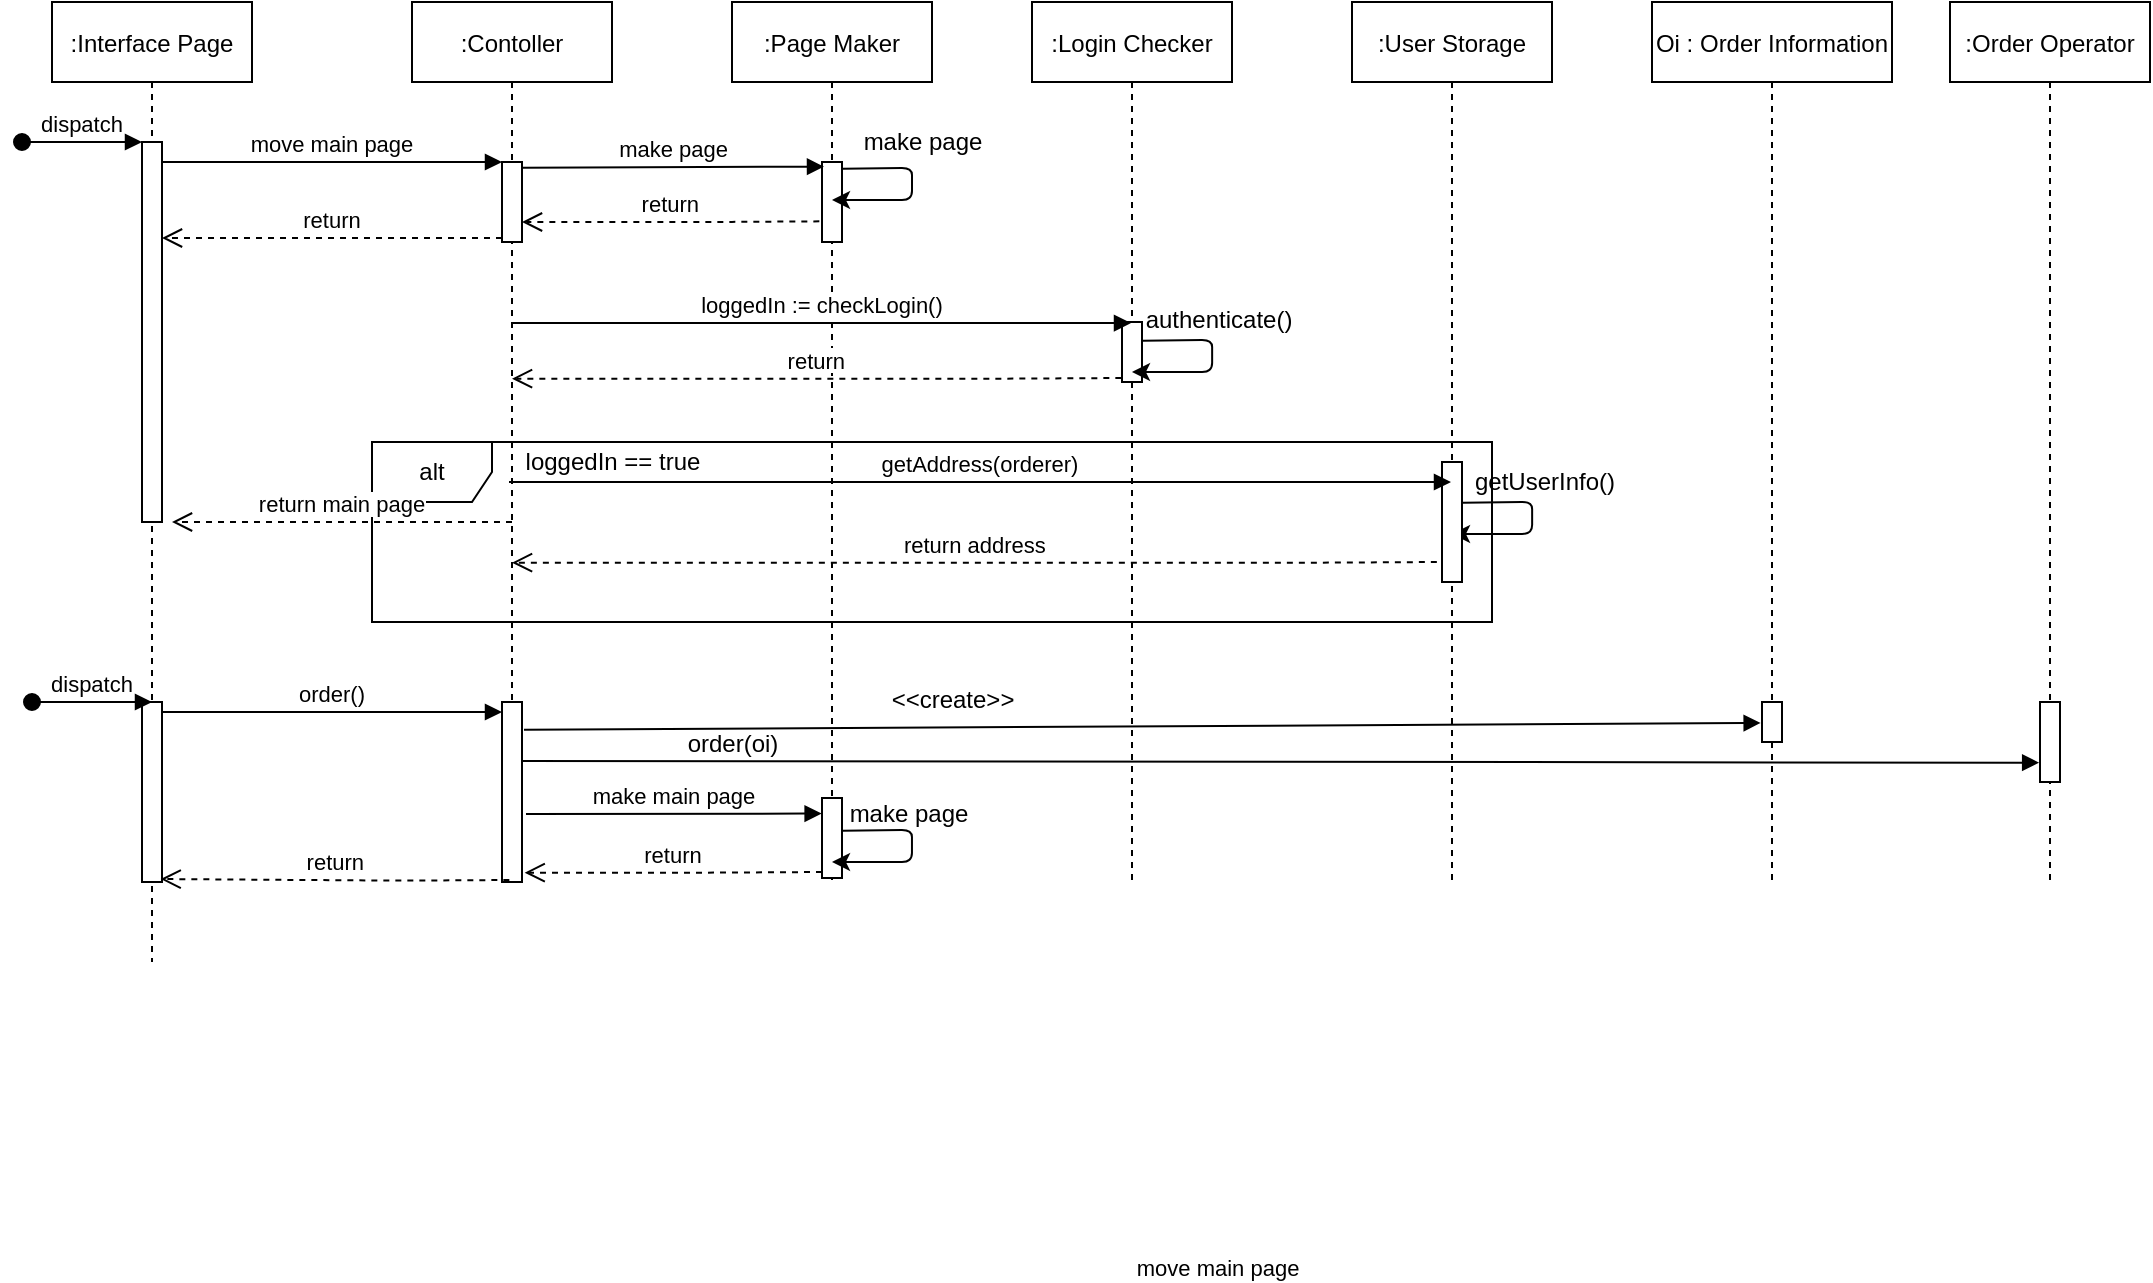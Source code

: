<mxfile version="14.6.11" type="onedrive"><diagram id="kgpKYQtTHZ0yAKxKKP6v" name="Page-1"><mxGraphModel dx="1426" dy="945" grid="1" gridSize="10" guides="1" tooltips="1" connect="1" arrows="1" fold="1" page="1" pageScale="1" pageWidth="1500" pageHeight="1000" math="0" shadow="0"><root><mxCell id="0"/><mxCell id="1" parent="0"/><mxCell id="3nuBFxr9cyL0pnOWT2aG-1" value=":Interface Page" style="shape=umlLifeline;perimeter=lifelinePerimeter;container=1;collapsible=0;recursiveResize=0;rounded=0;shadow=0;strokeWidth=1;" parent="1" vertex="1"><mxGeometry x="120" y="80" width="100" height="480" as="geometry"/></mxCell><mxCell id="3nuBFxr9cyL0pnOWT2aG-2" value="" style="points=[];perimeter=orthogonalPerimeter;rounded=0;shadow=0;strokeWidth=1;" parent="3nuBFxr9cyL0pnOWT2aG-1" vertex="1"><mxGeometry x="45" y="70" width="10" height="190" as="geometry"/></mxCell><mxCell id="3nuBFxr9cyL0pnOWT2aG-3" value="dispatch" style="verticalAlign=bottom;startArrow=oval;endArrow=block;startSize=8;shadow=0;strokeWidth=1;" parent="3nuBFxr9cyL0pnOWT2aG-1" target="3nuBFxr9cyL0pnOWT2aG-2" edge="1"><mxGeometry relative="1" as="geometry"><mxPoint x="-15" y="70" as="sourcePoint"/></mxGeometry></mxCell><mxCell id="El_NA_pvRrOUa3rQmNa3-48" value="" style="points=[];perimeter=orthogonalPerimeter;rounded=0;shadow=0;strokeWidth=1;" parent="3nuBFxr9cyL0pnOWT2aG-1" vertex="1"><mxGeometry x="45" y="350" width="10" height="90" as="geometry"/></mxCell><mxCell id="3nuBFxr9cyL0pnOWT2aG-5" value=":Contoller" style="shape=umlLifeline;perimeter=lifelinePerimeter;container=1;collapsible=0;recursiveResize=0;rounded=0;shadow=0;strokeWidth=1;" parent="1" vertex="1"><mxGeometry x="300" y="80" width="100" height="440" as="geometry"/></mxCell><mxCell id="3nuBFxr9cyL0pnOWT2aG-6" value="" style="points=[];perimeter=orthogonalPerimeter;rounded=0;shadow=0;strokeWidth=1;" parent="3nuBFxr9cyL0pnOWT2aG-5" vertex="1"><mxGeometry x="45" y="80" width="10" height="40" as="geometry"/></mxCell><mxCell id="El_NA_pvRrOUa3rQmNa3-54" value="" style="points=[];perimeter=orthogonalPerimeter;rounded=0;shadow=0;strokeWidth=1;" parent="3nuBFxr9cyL0pnOWT2aG-5" vertex="1"><mxGeometry x="45" y="350" width="10" height="90" as="geometry"/></mxCell><mxCell id="3nuBFxr9cyL0pnOWT2aG-7" value="return" style="verticalAlign=bottom;endArrow=open;dashed=1;endSize=8;exitX=0;exitY=0.95;shadow=0;strokeWidth=1;" parent="1" source="3nuBFxr9cyL0pnOWT2aG-6" target="3nuBFxr9cyL0pnOWT2aG-2" edge="1"><mxGeometry relative="1" as="geometry"><mxPoint x="275" y="236" as="targetPoint"/></mxGeometry></mxCell><mxCell id="3nuBFxr9cyL0pnOWT2aG-8" value="move main page" style="verticalAlign=bottom;endArrow=block;entryX=0;entryY=0;shadow=0;strokeWidth=1;" parent="1" source="3nuBFxr9cyL0pnOWT2aG-2" target="3nuBFxr9cyL0pnOWT2aG-6" edge="1"><mxGeometry relative="1" as="geometry"><mxPoint x="275" y="160" as="sourcePoint"/></mxGeometry></mxCell><mxCell id="El_NA_pvRrOUa3rQmNa3-11" value=":Page Maker" style="shape=umlLifeline;perimeter=lifelinePerimeter;container=1;collapsible=0;recursiveResize=0;rounded=0;shadow=0;strokeWidth=1;" parent="1" vertex="1"><mxGeometry x="460" y="80" width="100" height="440" as="geometry"/></mxCell><mxCell id="El_NA_pvRrOUa3rQmNa3-12" value="" style="points=[];perimeter=orthogonalPerimeter;rounded=0;shadow=0;strokeWidth=1;" parent="El_NA_pvRrOUa3rQmNa3-11" vertex="1"><mxGeometry x="45" y="80" width="10" height="40" as="geometry"/></mxCell><mxCell id="El_NA_pvRrOUa3rQmNa3-18" value="" style="curved=1;endArrow=classic;html=1;exitX=1.033;exitY=0.083;exitDx=0;exitDy=0;exitPerimeter=0;" parent="El_NA_pvRrOUa3rQmNa3-11" source="El_NA_pvRrOUa3rQmNa3-12" target="El_NA_pvRrOUa3rQmNa3-11" edge="1"><mxGeometry width="50" height="50" relative="1" as="geometry"><mxPoint x="90" y="140" as="sourcePoint"/><mxPoint x="110" y="210" as="targetPoint"/><Array as="points"><mxPoint x="80" y="83"/><mxPoint x="90" y="83"/><mxPoint x="90" y="90"/><mxPoint x="90" y="99"/><mxPoint x="80" y="99"/><mxPoint x="70" y="99"/></Array></mxGeometry></mxCell><mxCell id="El_NA_pvRrOUa3rQmNa3-13" value="make page" style="verticalAlign=bottom;endArrow=block;entryX=0.1;entryY=0.058;shadow=0;strokeWidth=1;exitX=1.029;exitY=0.071;exitDx=0;exitDy=0;exitPerimeter=0;entryDx=0;entryDy=0;entryPerimeter=0;" parent="1" source="3nuBFxr9cyL0pnOWT2aG-6" target="El_NA_pvRrOUa3rQmNa3-12" edge="1"><mxGeometry relative="1" as="geometry"><mxPoint x="360" y="150" as="sourcePoint"/><mxPoint x="530" y="150" as="targetPoint"/></mxGeometry></mxCell><mxCell id="El_NA_pvRrOUa3rQmNa3-19" value="make page" style="text;html=1;align=center;verticalAlign=middle;resizable=0;points=[];autosize=1;strokeColor=none;" parent="1" vertex="1"><mxGeometry x="520" y="140" width="70" height="20" as="geometry"/></mxCell><mxCell id="El_NA_pvRrOUa3rQmNa3-20" value="return" style="verticalAlign=bottom;endArrow=open;dashed=1;endSize=8;shadow=0;strokeWidth=1;exitX=-0.133;exitY=0.742;exitDx=0;exitDy=0;exitPerimeter=0;" parent="1" source="El_NA_pvRrOUa3rQmNa3-12" target="3nuBFxr9cyL0pnOWT2aG-6" edge="1"><mxGeometry relative="1" as="geometry"><mxPoint x="320" y="190" as="targetPoint"/><mxPoint x="490" y="190" as="sourcePoint"/><Array as="points"><mxPoint x="450" y="190"/></Array></mxGeometry></mxCell><mxCell id="El_NA_pvRrOUa3rQmNa3-23" value=":Login Checker" style="shape=umlLifeline;perimeter=lifelinePerimeter;container=1;collapsible=0;recursiveResize=0;rounded=0;shadow=0;strokeWidth=1;" parent="1" vertex="1"><mxGeometry x="610" y="80" width="100" height="440" as="geometry"/></mxCell><mxCell id="El_NA_pvRrOUa3rQmNa3-24" value="" style="points=[];perimeter=orthogonalPerimeter;rounded=0;shadow=0;strokeWidth=1;" parent="El_NA_pvRrOUa3rQmNa3-23" vertex="1"><mxGeometry x="45" y="160" width="10" height="30" as="geometry"/></mxCell><mxCell id="El_NA_pvRrOUa3rQmNa3-27" value="loggedIn := checkLogin()" style="verticalAlign=bottom;endArrow=block;shadow=0;strokeWidth=1;exitX=1.029;exitY=0.071;exitDx=0;exitDy=0;exitPerimeter=0;" parent="1" target="El_NA_pvRrOUa3rQmNa3-23" edge="1"><mxGeometry relative="1" as="geometry"><mxPoint x="350.0" y="240.52" as="sourcePoint"/><mxPoint x="500.71" y="240.0" as="targetPoint"/></mxGeometry></mxCell><mxCell id="El_NA_pvRrOUa3rQmNa3-29" value="" style="curved=1;endArrow=classic;html=1;exitX=1.033;exitY=0.083;exitDx=0;exitDy=0;exitPerimeter=0;" parent="1" edge="1"><mxGeometry width="50" height="50" relative="1" as="geometry"><mxPoint x="825.4" y="330.32" as="sourcePoint"/><mxPoint x="819.999" y="346" as="targetPoint"/><Array as="points"><mxPoint x="850.07" y="330"/><mxPoint x="860.07" y="330"/><mxPoint x="860.07" y="337"/><mxPoint x="860.07" y="346"/><mxPoint x="850.07" y="346"/><mxPoint x="840.07" y="346"/></Array></mxGeometry></mxCell><mxCell id="El_NA_pvRrOUa3rQmNa3-30" value="authenticate()" style="text;html=1;align=center;verticalAlign=middle;resizable=0;points=[];autosize=1;strokeColor=none;" parent="1" vertex="1"><mxGeometry x="658" y="229" width="90" height="20" as="geometry"/></mxCell><mxCell id="El_NA_pvRrOUa3rQmNa3-31" value="return" style="verticalAlign=bottom;endArrow=open;dashed=1;endSize=8;shadow=0;strokeWidth=1;exitX=-0.133;exitY=0.742;exitDx=0;exitDy=0;exitPerimeter=0;" parent="1" target="3nuBFxr9cyL0pnOWT2aG-5" edge="1"><mxGeometry relative="1" as="geometry"><mxPoint x="506" y="268.32" as="targetPoint"/><mxPoint x="654.67" y="268.0" as="sourcePoint"/><Array as="points"><mxPoint x="601" y="268.32"/></Array></mxGeometry></mxCell><mxCell id="El_NA_pvRrOUa3rQmNa3-32" value=":User Storage" style="shape=umlLifeline;perimeter=lifelinePerimeter;container=1;collapsible=0;recursiveResize=0;rounded=0;shadow=0;strokeWidth=1;" parent="1" vertex="1"><mxGeometry x="770" y="80" width="100" height="440" as="geometry"/></mxCell><mxCell id="El_NA_pvRrOUa3rQmNa3-33" value="" style="points=[];perimeter=orthogonalPerimeter;rounded=0;shadow=0;strokeWidth=1;" parent="El_NA_pvRrOUa3rQmNa3-32" vertex="1"><mxGeometry x="45" y="230" width="10" height="60" as="geometry"/></mxCell><mxCell id="El_NA_pvRrOUa3rQmNa3-37" value="alt" style="shape=umlFrame;whiteSpace=wrap;html=1;" parent="1" vertex="1"><mxGeometry x="280" y="300" width="560" height="90" as="geometry"/></mxCell><mxCell id="El_NA_pvRrOUa3rQmNa3-38" value="getAddress(orderer)" style="verticalAlign=bottom;endArrow=block;shadow=0;strokeWidth=1;exitX=1.029;exitY=0.071;exitDx=0;exitDy=0;exitPerimeter=0;" parent="1" target="El_NA_pvRrOUa3rQmNa3-32" edge="1"><mxGeometry relative="1" as="geometry"><mxPoint x="348.5" y="320" as="sourcePoint"/><mxPoint x="658" y="320" as="targetPoint"/></mxGeometry></mxCell><mxCell id="El_NA_pvRrOUa3rQmNa3-40" value="return address" style="verticalAlign=bottom;endArrow=open;dashed=1;endSize=8;shadow=0;strokeWidth=1;exitX=-0.133;exitY=0.742;exitDx=0;exitDy=0;exitPerimeter=0;" parent="1" target="3nuBFxr9cyL0pnOWT2aG-5" edge="1"><mxGeometry relative="1" as="geometry"><mxPoint x="507.57" y="360.32" as="targetPoint"/><mxPoint x="812.43" y="360" as="sourcePoint"/><Array as="points"><mxPoint x="758.76" y="360.32"/></Array></mxGeometry></mxCell><mxCell id="El_NA_pvRrOUa3rQmNa3-41" value="" style="curved=1;endArrow=classic;html=1;exitX=1.033;exitY=0.083;exitDx=0;exitDy=0;exitPerimeter=0;" parent="1" edge="1"><mxGeometry width="50" height="50" relative="1" as="geometry"><mxPoint x="665.4" y="249.32" as="sourcePoint"/><mxPoint x="659.999" y="265" as="targetPoint"/><Array as="points"><mxPoint x="690.07" y="249"/><mxPoint x="700.07" y="249"/><mxPoint x="700.07" y="256"/><mxPoint x="700.07" y="265"/><mxPoint x="690.07" y="265"/><mxPoint x="680.07" y="265"/></Array></mxGeometry></mxCell><mxCell id="El_NA_pvRrOUa3rQmNa3-43" value="getUserInfo()" style="text;html=1;align=center;verticalAlign=middle;resizable=0;points=[];autosize=1;strokeColor=none;" parent="1" vertex="1"><mxGeometry x="821" y="310" width="90" height="20" as="geometry"/></mxCell><mxCell id="El_NA_pvRrOUa3rQmNa3-44" value="loggedIn == true" style="text;html=1;align=center;verticalAlign=middle;resizable=0;points=[];autosize=1;strokeColor=none;" parent="1" vertex="1"><mxGeometry x="350" y="300" width="100" height="20" as="geometry"/></mxCell><mxCell id="El_NA_pvRrOUa3rQmNa3-45" value="return main page" style="verticalAlign=bottom;endArrow=open;dashed=1;endSize=8;exitX=0;exitY=0.95;shadow=0;strokeWidth=1;" parent="1" edge="1"><mxGeometry relative="1" as="geometry"><mxPoint x="180" y="340" as="targetPoint"/><mxPoint x="350" y="340.0" as="sourcePoint"/></mxGeometry></mxCell><mxCell id="El_NA_pvRrOUa3rQmNa3-46" value="dispatch" style="verticalAlign=bottom;startArrow=oval;endArrow=block;startSize=8;shadow=0;strokeWidth=1;" parent="1" edge="1"><mxGeometry relative="1" as="geometry"><mxPoint x="110" y="430.0" as="sourcePoint"/><mxPoint x="170" y="430.0" as="targetPoint"/></mxGeometry></mxCell><mxCell id="El_NA_pvRrOUa3rQmNa3-47" value="move main page" style="verticalAlign=bottom;endArrow=block;entryX=-0.067;entryY=0.524;shadow=0;strokeWidth=1;entryDx=0;entryDy=0;entryPerimeter=0;exitX=1.1;exitY=0.154;exitDx=0;exitDy=0;exitPerimeter=0;" parent="1" source="El_NA_pvRrOUa3rQmNa3-54" target="El_NA_pvRrOUa3rQmNa3-51" edge="1"><mxGeometry x="0.118" y="-280" relative="1" as="geometry"><mxPoint x="430" y="440" as="sourcePoint"/><mxPoint x="345" y="440.0" as="targetPoint"/><mxPoint as="offset"/></mxGeometry></mxCell><mxCell id="El_NA_pvRrOUa3rQmNa3-50" value="Oi : Order Information" style="shape=umlLifeline;perimeter=lifelinePerimeter;container=1;collapsible=0;recursiveResize=0;rounded=0;shadow=0;strokeWidth=1;" parent="1" vertex="1"><mxGeometry x="920" y="80" width="120" height="440" as="geometry"/></mxCell><mxCell id="El_NA_pvRrOUa3rQmNa3-51" value="" style="points=[];perimeter=orthogonalPerimeter;rounded=0;shadow=0;strokeWidth=1;" parent="El_NA_pvRrOUa3rQmNa3-50" vertex="1"><mxGeometry x="55" y="350" width="10" height="20" as="geometry"/></mxCell><mxCell id="El_NA_pvRrOUa3rQmNa3-53" value="&amp;lt;&amp;lt;create&amp;gt;&amp;gt;" style="text;html=1;align=center;verticalAlign=middle;resizable=0;points=[];autosize=1;strokeColor=none;" parent="1" vertex="1"><mxGeometry x="530" y="419" width="80" height="20" as="geometry"/></mxCell><mxCell id="El_NA_pvRrOUa3rQmNa3-55" value="order()" style="verticalAlign=bottom;endArrow=block;entryX=0;entryY=0;shadow=0;strokeWidth=1;" parent="1" edge="1"><mxGeometry relative="1" as="geometry"><mxPoint x="175" y="435" as="sourcePoint"/><mxPoint x="345" y="435" as="targetPoint"/></mxGeometry></mxCell><mxCell id="El_NA_pvRrOUa3rQmNa3-59" value="" style="points=[];perimeter=orthogonalPerimeter;rounded=0;shadow=0;strokeWidth=1;" parent="1" vertex="1"><mxGeometry x="505" y="478" width="10" height="40" as="geometry"/></mxCell><mxCell id="El_NA_pvRrOUa3rQmNa3-60" value="make main page" style="verticalAlign=bottom;endArrow=block;entryX=-0.019;entryY=0.095;shadow=0;strokeWidth=1;entryDx=0;entryDy=0;entryPerimeter=0;" parent="1" edge="1"><mxGeometry relative="1" as="geometry"><mxPoint x="357" y="486" as="sourcePoint"/><mxPoint x="504.81" y="485.8" as="targetPoint"/></mxGeometry></mxCell><mxCell id="El_NA_pvRrOUa3rQmNa3-62" value="" style="curved=1;endArrow=classic;html=1;exitX=1.033;exitY=0.083;exitDx=0;exitDy=0;exitPerimeter=0;" parent="1" edge="1"><mxGeometry width="50" height="50" relative="1" as="geometry"><mxPoint x="515.31" y="494.32" as="sourcePoint"/><mxPoint x="510.004" y="510" as="targetPoint"/><Array as="points"><mxPoint x="539.98" y="494"/><mxPoint x="549.98" y="494"/><mxPoint x="549.98" y="501"/><mxPoint x="549.98" y="510"/><mxPoint x="539.98" y="510"/><mxPoint x="529.98" y="510"/></Array></mxGeometry></mxCell><mxCell id="El_NA_pvRrOUa3rQmNa3-63" value="make page" style="text;html=1;align=center;verticalAlign=middle;resizable=0;points=[];autosize=1;strokeColor=none;" parent="1" vertex="1"><mxGeometry x="513" y="476" width="70" height="20" as="geometry"/></mxCell><mxCell id="El_NA_pvRrOUa3rQmNa3-64" value="return" style="verticalAlign=bottom;endArrow=open;dashed=1;endSize=8;shadow=0;strokeWidth=1;exitX=-0.133;exitY=0.742;exitDx=0;exitDy=0;exitPerimeter=0;" parent="1" edge="1"><mxGeometry relative="1" as="geometry"><mxPoint x="356.33" y="515.32" as="targetPoint"/><mxPoint x="505.0" y="515" as="sourcePoint"/><Array as="points"><mxPoint x="451.33" y="515.32"/></Array></mxGeometry></mxCell><mxCell id="El_NA_pvRrOUa3rQmNa3-65" value="return" style="verticalAlign=bottom;endArrow=open;dashed=1;endSize=8;shadow=0;strokeWidth=1;exitX=-0.133;exitY=0.742;exitDx=0;exitDy=0;exitPerimeter=0;entryX=0.933;entryY=0.869;entryDx=0;entryDy=0;entryPerimeter=0;" parent="1" edge="1"><mxGeometry relative="1" as="geometry"><mxPoint x="174.33" y="518.52" as="targetPoint"/><mxPoint x="348.67" y="519" as="sourcePoint"/><Array as="points"><mxPoint x="295" y="519.32"/></Array></mxGeometry></mxCell><mxCell id="PtcbOwVPqZhzX-ppShZw-5" value=":Order Operator" style="shape=umlLifeline;perimeter=lifelinePerimeter;container=1;collapsible=0;recursiveResize=0;rounded=0;shadow=0;strokeWidth=1;" vertex="1" parent="1"><mxGeometry x="1069" y="80" width="100" height="440" as="geometry"/></mxCell><mxCell id="PtcbOwVPqZhzX-ppShZw-6" value="" style="points=[];perimeter=orthogonalPerimeter;rounded=0;shadow=0;strokeWidth=1;" vertex="1" parent="PtcbOwVPqZhzX-ppShZw-5"><mxGeometry x="45" y="350" width="10" height="40" as="geometry"/></mxCell><mxCell id="PtcbOwVPqZhzX-ppShZw-9" value="" style="verticalAlign=bottom;endArrow=block;entryX=-0.042;entryY=0.477;shadow=0;strokeWidth=1;entryDx=0;entryDy=0;entryPerimeter=0;exitX=1.023;exitY=0.328;exitDx=0;exitDy=0;exitPerimeter=0;" edge="1" parent="1" source="El_NA_pvRrOUa3rQmNa3-54"><mxGeometry x="1" y="576" relative="1" as="geometry"><mxPoint x="360" y="460" as="sourcePoint"/><mxPoint x="1113.58" y="460.34" as="targetPoint"/><mxPoint x="576" y="548" as="offset"/></mxGeometry></mxCell><mxCell id="PtcbOwVPqZhzX-ppShZw-10" value="order(oi)" style="text;html=1;align=center;verticalAlign=middle;resizable=0;points=[];autosize=1;strokeColor=none;" vertex="1" parent="1"><mxGeometry x="430" y="441" width="60" height="20" as="geometry"/></mxCell></root></mxGraphModel></diagram></mxfile>